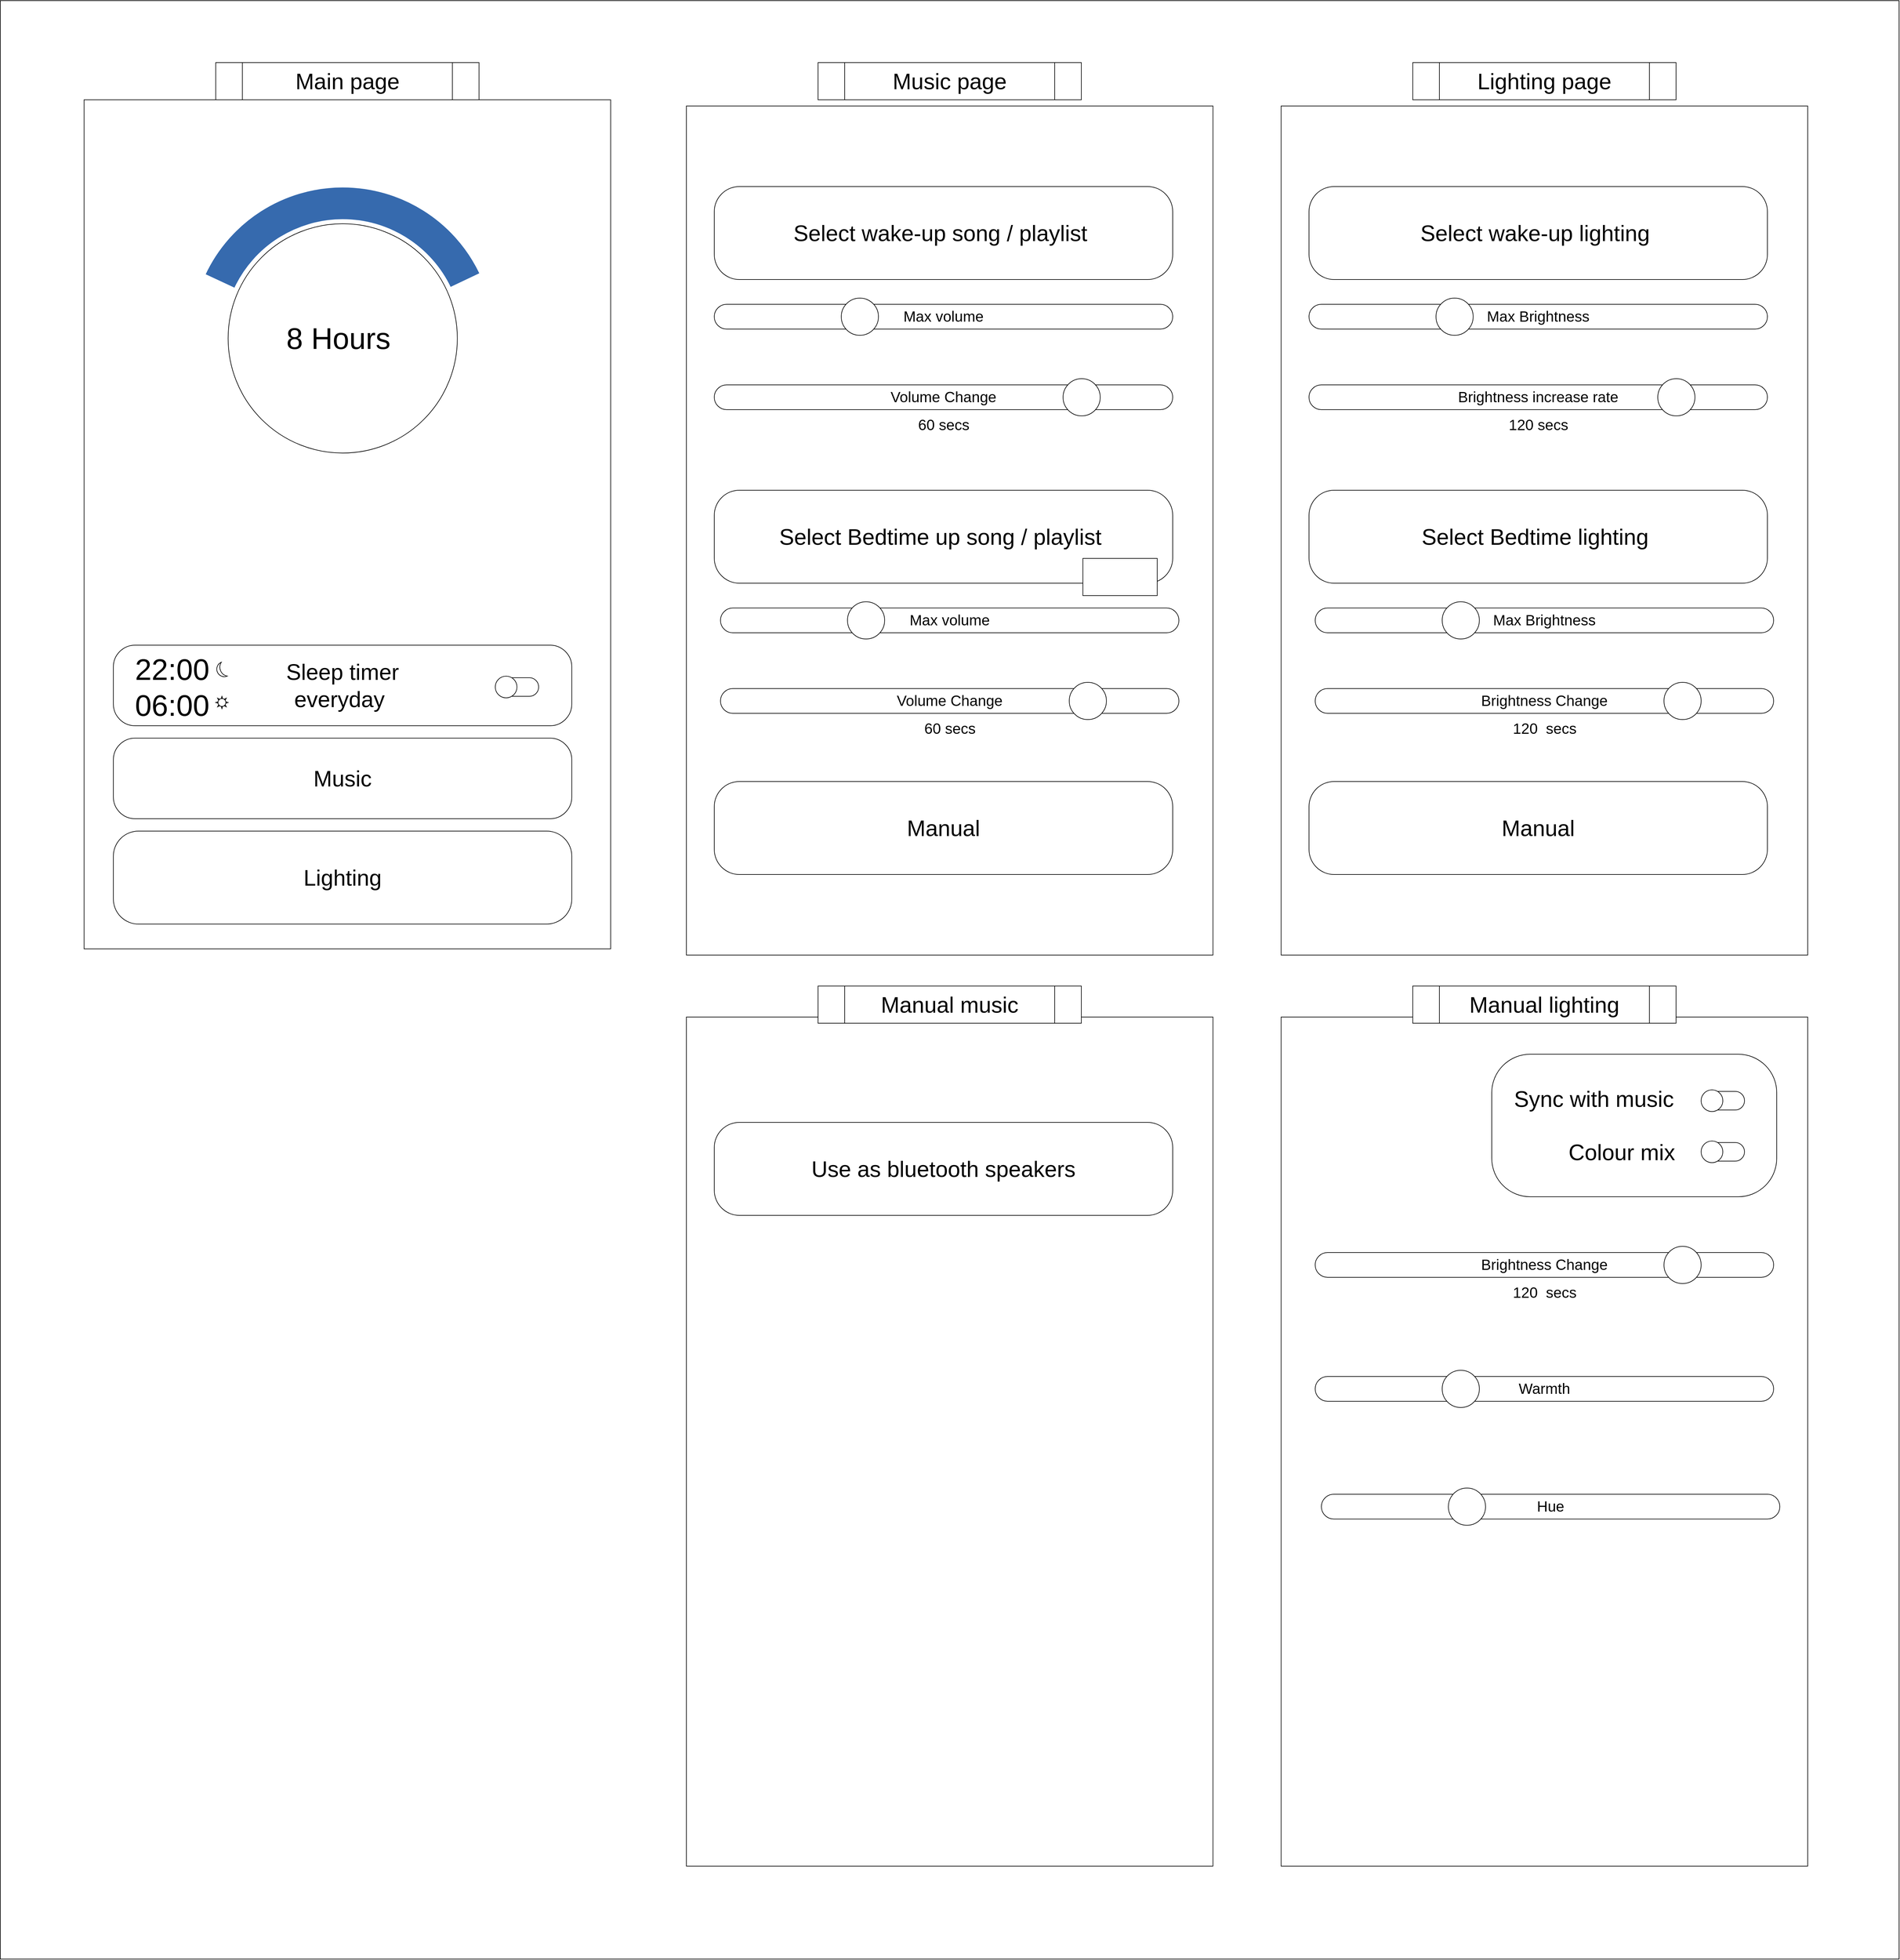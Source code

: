 <mxfile>
    <diagram name="Page-1" id="ygrztsNnG72jq59FrpiW">
        <mxGraphModel dx="3550" dy="2800" grid="1" gridSize="10" guides="1" tooltips="1" connect="1" arrows="1" fold="1" page="1" pageScale="1" pageWidth="850" pageHeight="1100" math="0" shadow="0">
            <root>
                <mxCell id="0"/>
                <mxCell id="1" parent="0"/>
                <mxCell id="QpIP1L1vKZiMACuyqoff-2" value="" style="rounded=0;whiteSpace=wrap;html=1;" parent="1" vertex="1">
                    <mxGeometry x="-127.5" y="-440" width="3065" height="3160" as="geometry"/>
                </mxCell>
                <mxCell id="7taQcjRxign5dlWHKXFv-1" value="" style="rounded=0;whiteSpace=wrap;html=1;" parent="1" vertex="1">
                    <mxGeometry x="7.75" y="-280" width="850" height="1370" as="geometry"/>
                </mxCell>
                <mxCell id="7taQcjRxign5dlWHKXFv-2" value="&lt;font style=&quot;font-size: 36px;&quot;&gt;Sleep timer &lt;br&gt;everyday&amp;nbsp;&lt;/font&gt;" style="rounded=1;whiteSpace=wrap;html=1;arcSize=27;" parent="1" vertex="1">
                    <mxGeometry x="55" y="600" width="740" height="130" as="geometry"/>
                </mxCell>
                <mxCell id="7taQcjRxign5dlWHKXFv-3" value="&lt;span style=&quot;font-size: 36px;&quot;&gt;Lighting&lt;/span&gt;" style="rounded=1;whiteSpace=wrap;html=1;arcSize=27;" parent="1" vertex="1">
                    <mxGeometry x="55" y="900" width="740" height="150" as="geometry"/>
                </mxCell>
                <mxCell id="7taQcjRxign5dlWHKXFv-4" value="&lt;span style=&quot;font-size: 36px;&quot;&gt;Music&lt;/span&gt;" style="rounded=1;whiteSpace=wrap;html=1;arcSize=27;" parent="1" vertex="1">
                    <mxGeometry x="55" y="750" width="740" height="130" as="geometry"/>
                </mxCell>
                <mxCell id="7taQcjRxign5dlWHKXFv-5" value="" style="rounded=1;whiteSpace=wrap;html=1;arcSize=50;" parent="1" vertex="1">
                    <mxGeometry x="681.5" y="652.5" width="60" height="30" as="geometry"/>
                </mxCell>
                <mxCell id="7taQcjRxign5dlWHKXFv-6" value="" style="ellipse;whiteSpace=wrap;html=1;aspect=fixed;" parent="1" vertex="1">
                    <mxGeometry x="671.5" y="650" width="35" height="35" as="geometry"/>
                </mxCell>
                <mxCell id="7taQcjRxign5dlWHKXFv-8" value="&lt;font style=&quot;font-size: 48px;&quot;&gt;22:00&lt;br&gt;06:00&lt;/font&gt;" style="text;html=1;strokeColor=none;fillColor=none;align=center;verticalAlign=middle;whiteSpace=wrap;rounded=0;" parent="1" vertex="1">
                    <mxGeometry x="120.25" y="652.5" width="60" height="30" as="geometry"/>
                </mxCell>
                <mxCell id="7taQcjRxign5dlWHKXFv-9" value="" style="verticalLabelPosition=bottom;verticalAlign=top;html=1;shape=mxgraph.basic.sun" parent="1" vertex="1">
                    <mxGeometry x="220.25" y="682.5" width="20" height="20" as="geometry"/>
                </mxCell>
                <mxCell id="7taQcjRxign5dlWHKXFv-10" value="" style="verticalLabelPosition=bottom;verticalAlign=top;html=1;shape=mxgraph.basic.moon" parent="1" vertex="1">
                    <mxGeometry x="220.25" y="627.5" width="18.75" height="25" as="geometry"/>
                </mxCell>
                <mxCell id="7taQcjRxign5dlWHKXFv-12" value="" style="shape=image;html=1;verticalAlign=top;verticalLabelPosition=bottom;labelBackgroundColor=#ffffff;imageAspect=0;aspect=fixed;image=https://cdn2.iconfinder.com/data/icons/social-media-2421/512/Spotify-128.png" parent="1" vertex="1">
                    <mxGeometry x="90" y="778" width="74" height="74" as="geometry"/>
                </mxCell>
                <mxCell id="7taQcjRxign5dlWHKXFv-22" value="" style="verticalLabelPosition=bottom;verticalAlign=top;html=1;shape=mxgraph.basic.partConcEllipse;fillColor=#366AAE;strokeColor=#ffffff;startAngle=0.75;endAngle=0.11;arcWidth=0.22;strokeWidth=3;rotation=25;" parent="1" vertex="1">
                    <mxGeometry x="179" y="-140" width="492.5" height="492.5" as="geometry"/>
                </mxCell>
                <mxCell id="7taQcjRxign5dlWHKXFv-26" value="&lt;font style=&quot;font-size: 48px;&quot;&gt;8 Hours&amp;nbsp;&lt;/font&gt;" style="ellipse;whiteSpace=wrap;html=1;aspect=fixed;" parent="1" vertex="1">
                    <mxGeometry x="240.25" y="-80" width="370" height="370" as="geometry"/>
                </mxCell>
                <mxCell id="7taQcjRxign5dlWHKXFv-39" value="" style="rounded=0;whiteSpace=wrap;html=1;" parent="1" vertex="1">
                    <mxGeometry x="980" y="-270" width="850" height="1370" as="geometry"/>
                </mxCell>
                <mxCell id="7taQcjRxign5dlWHKXFv-40" value="&lt;font style=&quot;font-size: 36px;&quot;&gt;Music page&lt;/font&gt;" style="shape=process;whiteSpace=wrap;html=1;backgroundOutline=1;" parent="1" vertex="1">
                    <mxGeometry x="1192.5" y="-340" width="425" height="60" as="geometry"/>
                </mxCell>
                <mxCell id="7taQcjRxign5dlWHKXFv-41" value="&lt;font style=&quot;font-size: 36px;&quot;&gt;Main page&lt;/font&gt;" style="shape=process;whiteSpace=wrap;html=1;backgroundOutline=1;" parent="1" vertex="1">
                    <mxGeometry x="220.25" y="-340" width="425" height="60" as="geometry"/>
                </mxCell>
                <mxCell id="7taQcjRxign5dlWHKXFv-44" value="&lt;font style=&quot;font-size: 36px;&quot;&gt;Select Bedtime up song / playlist&amp;nbsp;&lt;/font&gt;" style="rounded=1;whiteSpace=wrap;html=1;arcSize=27;" parent="1" vertex="1">
                    <mxGeometry x="1025" y="350" width="740" height="150" as="geometry"/>
                </mxCell>
                <mxCell id="7taQcjRxign5dlWHKXFv-45" value="&lt;font style=&quot;font-size: 36px;&quot;&gt;Select wake-up song / playlist&amp;nbsp;&lt;/font&gt;" style="rounded=1;whiteSpace=wrap;html=1;arcSize=27;" parent="1" vertex="1">
                    <mxGeometry x="1025" y="-140" width="740" height="150" as="geometry"/>
                </mxCell>
                <mxCell id="7taQcjRxign5dlWHKXFv-46" value="&lt;font style=&quot;font-size: 24px;&quot;&gt;Max volume&lt;/font&gt;" style="rounded=1;whiteSpace=wrap;html=1;arcSize=50;" parent="1" vertex="1">
                    <mxGeometry x="1025" y="50" width="740" height="40" as="geometry"/>
                </mxCell>
                <mxCell id="7taQcjRxign5dlWHKXFv-47" value="&lt;font style=&quot;font-size: 24px;&quot;&gt;Volume Change&lt;/font&gt;" style="rounded=1;whiteSpace=wrap;html=1;arcSize=50;" parent="1" vertex="1">
                    <mxGeometry x="1025" y="180" width="740" height="40" as="geometry"/>
                </mxCell>
                <mxCell id="7taQcjRxign5dlWHKXFv-50" value="" style="ellipse;whiteSpace=wrap;html=1;aspect=fixed;" parent="1" vertex="1">
                    <mxGeometry x="1588" y="170" width="60" height="60" as="geometry"/>
                </mxCell>
                <mxCell id="7taQcjRxign5dlWHKXFv-51" value="" style="ellipse;whiteSpace=wrap;html=1;aspect=fixed;" parent="1" vertex="1">
                    <mxGeometry x="1230" y="40" width="60" height="60" as="geometry"/>
                </mxCell>
                <mxCell id="7taQcjRxign5dlWHKXFv-52" value="&lt;font style=&quot;font-size: 24px;&quot;&gt;60 secs&lt;/font&gt;" style="text;html=1;strokeColor=none;fillColor=none;align=center;verticalAlign=middle;whiteSpace=wrap;rounded=0;" parent="1" vertex="1">
                    <mxGeometry x="1327.5" y="230" width="135" height="30" as="geometry"/>
                </mxCell>
                <mxCell id="7taQcjRxign5dlWHKXFv-55" value="&lt;font style=&quot;font-size: 24px;&quot;&gt;Max volume&lt;/font&gt;" style="rounded=1;whiteSpace=wrap;html=1;arcSize=50;" parent="1" vertex="1">
                    <mxGeometry x="1035" y="540" width="740" height="40" as="geometry"/>
                </mxCell>
                <mxCell id="7taQcjRxign5dlWHKXFv-56" value="&lt;font style=&quot;font-size: 24px;&quot;&gt;Volume Change&lt;/font&gt;" style="rounded=1;whiteSpace=wrap;html=1;arcSize=50;" parent="1" vertex="1">
                    <mxGeometry x="1035" y="670" width="740" height="40" as="geometry"/>
                </mxCell>
                <mxCell id="7taQcjRxign5dlWHKXFv-57" value="" style="ellipse;whiteSpace=wrap;html=1;aspect=fixed;" parent="1" vertex="1">
                    <mxGeometry x="1598" y="660" width="60" height="60" as="geometry"/>
                </mxCell>
                <mxCell id="7taQcjRxign5dlWHKXFv-58" value="" style="ellipse;whiteSpace=wrap;html=1;aspect=fixed;" parent="1" vertex="1">
                    <mxGeometry x="1240" y="530" width="60" height="60" as="geometry"/>
                </mxCell>
                <mxCell id="7taQcjRxign5dlWHKXFv-59" value="&lt;font style=&quot;font-size: 24px;&quot;&gt;60 secs&lt;/font&gt;" style="text;html=1;strokeColor=none;fillColor=none;align=center;verticalAlign=middle;whiteSpace=wrap;rounded=0;" parent="1" vertex="1">
                    <mxGeometry x="1337.5" y="720" width="135" height="30" as="geometry"/>
                </mxCell>
                <mxCell id="7taQcjRxign5dlWHKXFv-60" value="&lt;span style=&quot;font-size: 36px;&quot;&gt;Manual&lt;/span&gt;" style="rounded=1;whiteSpace=wrap;html=1;arcSize=27;" parent="1" vertex="1">
                    <mxGeometry x="1025" y="820" width="740" height="150" as="geometry"/>
                </mxCell>
                <mxCell id="7taQcjRxign5dlWHKXFv-61" value="" style="rounded=0;whiteSpace=wrap;html=1;" parent="1" vertex="1">
                    <mxGeometry x="1940" y="-270" width="850" height="1370" as="geometry"/>
                </mxCell>
                <mxCell id="7taQcjRxign5dlWHKXFv-62" value="&lt;font style=&quot;font-size: 36px;&quot;&gt;Lighting page&lt;/font&gt;" style="shape=process;whiteSpace=wrap;html=1;backgroundOutline=1;" parent="1" vertex="1">
                    <mxGeometry x="2152.5" y="-340" width="425" height="60" as="geometry"/>
                </mxCell>
                <mxCell id="7taQcjRxign5dlWHKXFv-63" value="&lt;font style=&quot;font-size: 36px;&quot;&gt;Select Bedtime lighting&amp;nbsp;&lt;/font&gt;" style="rounded=1;whiteSpace=wrap;html=1;arcSize=27;" parent="1" vertex="1">
                    <mxGeometry x="1985" y="350" width="740" height="150" as="geometry"/>
                </mxCell>
                <mxCell id="7taQcjRxign5dlWHKXFv-64" value="&lt;font style=&quot;font-size: 36px;&quot;&gt;Select wake-up lighting&amp;nbsp;&lt;/font&gt;" style="rounded=1;whiteSpace=wrap;html=1;arcSize=27;" parent="1" vertex="1">
                    <mxGeometry x="1985" y="-140" width="740" height="150" as="geometry"/>
                </mxCell>
                <mxCell id="7taQcjRxign5dlWHKXFv-65" value="&lt;font style=&quot;font-size: 24px;&quot;&gt;Max Brightness&lt;/font&gt;" style="rounded=1;whiteSpace=wrap;html=1;arcSize=50;" parent="1" vertex="1">
                    <mxGeometry x="1985" y="50" width="740" height="40" as="geometry"/>
                </mxCell>
                <mxCell id="7taQcjRxign5dlWHKXFv-66" value="&lt;font style=&quot;font-size: 24px;&quot;&gt;Brightness increase rate&lt;/font&gt;" style="rounded=1;whiteSpace=wrap;html=1;arcSize=50;" parent="1" vertex="1">
                    <mxGeometry x="1985" y="180" width="740" height="40" as="geometry"/>
                </mxCell>
                <mxCell id="7taQcjRxign5dlWHKXFv-67" value="" style="ellipse;whiteSpace=wrap;html=1;aspect=fixed;" parent="1" vertex="1">
                    <mxGeometry x="2548" y="170" width="60" height="60" as="geometry"/>
                </mxCell>
                <mxCell id="7taQcjRxign5dlWHKXFv-68" value="" style="ellipse;whiteSpace=wrap;html=1;aspect=fixed;" parent="1" vertex="1">
                    <mxGeometry x="2190" y="40" width="60" height="60" as="geometry"/>
                </mxCell>
                <mxCell id="7taQcjRxign5dlWHKXFv-69" value="&lt;font style=&quot;font-size: 24px;&quot;&gt;120 secs&lt;/font&gt;" style="text;html=1;strokeColor=none;fillColor=none;align=center;verticalAlign=middle;whiteSpace=wrap;rounded=0;" parent="1" vertex="1">
                    <mxGeometry x="2287.5" y="230" width="135" height="30" as="geometry"/>
                </mxCell>
                <mxCell id="7taQcjRxign5dlWHKXFv-70" value="&lt;font style=&quot;font-size: 24px;&quot;&gt;Max Brightness&lt;/font&gt;" style="rounded=1;whiteSpace=wrap;html=1;arcSize=50;" parent="1" vertex="1">
                    <mxGeometry x="1995" y="540" width="740" height="40" as="geometry"/>
                </mxCell>
                <mxCell id="7taQcjRxign5dlWHKXFv-71" value="&lt;font style=&quot;font-size: 24px;&quot;&gt;&lt;font style=&quot;&quot;&gt;Brightness&amp;nbsp;&lt;/font&gt;Change&lt;/font&gt;" style="rounded=1;whiteSpace=wrap;html=1;arcSize=50;" parent="1" vertex="1">
                    <mxGeometry x="1995" y="670" width="740" height="40" as="geometry"/>
                </mxCell>
                <mxCell id="7taQcjRxign5dlWHKXFv-72" value="" style="ellipse;whiteSpace=wrap;html=1;aspect=fixed;" parent="1" vertex="1">
                    <mxGeometry x="2558" y="660" width="60" height="60" as="geometry"/>
                </mxCell>
                <mxCell id="7taQcjRxign5dlWHKXFv-73" value="" style="ellipse;whiteSpace=wrap;html=1;aspect=fixed;" parent="1" vertex="1">
                    <mxGeometry x="2200" y="530" width="60" height="60" as="geometry"/>
                </mxCell>
                <mxCell id="7taQcjRxign5dlWHKXFv-74" value="&lt;font style=&quot;font-size: 24px;&quot;&gt;120&amp;nbsp; secs&lt;/font&gt;" style="text;html=1;strokeColor=none;fillColor=none;align=center;verticalAlign=middle;whiteSpace=wrap;rounded=0;" parent="1" vertex="1">
                    <mxGeometry x="2297.5" y="720" width="135" height="30" as="geometry"/>
                </mxCell>
                <mxCell id="7taQcjRxign5dlWHKXFv-75" value="&lt;span style=&quot;font-size: 36px;&quot;&gt;Manual&lt;/span&gt;" style="rounded=1;whiteSpace=wrap;html=1;arcSize=27;" parent="1" vertex="1">
                    <mxGeometry x="1985" y="820" width="740" height="150" as="geometry"/>
                </mxCell>
                <mxCell id="7taQcjRxign5dlWHKXFv-77" value="" style="rounded=0;whiteSpace=wrap;html=1;" parent="1" vertex="1">
                    <mxGeometry x="980" y="1200" width="850" height="1370" as="geometry"/>
                </mxCell>
                <mxCell id="7taQcjRxign5dlWHKXFv-78" value="" style="rounded=0;whiteSpace=wrap;html=1;" parent="1" vertex="1">
                    <mxGeometry x="1940" y="1200" width="850" height="1370" as="geometry"/>
                </mxCell>
                <mxCell id="7taQcjRxign5dlWHKXFv-79" value="&lt;font style=&quot;font-size: 36px;&quot;&gt;Manual music&lt;/font&gt;" style="shape=process;whiteSpace=wrap;html=1;backgroundOutline=1;" parent="1" vertex="1">
                    <mxGeometry x="1192.5" y="1150" width="425" height="60" as="geometry"/>
                </mxCell>
                <mxCell id="7taQcjRxign5dlWHKXFv-80" value="&lt;font style=&quot;font-size: 36px;&quot;&gt;Manual lighting&lt;/font&gt;" style="shape=process;whiteSpace=wrap;html=1;backgroundOutline=1;" parent="1" vertex="1">
                    <mxGeometry x="2152.5" y="1150" width="425" height="60" as="geometry"/>
                </mxCell>
                <mxCell id="7taQcjRxign5dlWHKXFv-81" value="&lt;span style=&quot;font-size: 36px;&quot;&gt;Use as bluetooth speakers&lt;/span&gt;" style="rounded=1;whiteSpace=wrap;html=1;arcSize=27;" parent="1" vertex="1">
                    <mxGeometry x="1025" y="1370" width="740" height="150" as="geometry"/>
                </mxCell>
                <mxCell id="7taQcjRxign5dlWHKXFv-113" value="&lt;font style=&quot;font-size: 24px;&quot;&gt;Warmth&lt;/font&gt;" style="rounded=1;whiteSpace=wrap;html=1;arcSize=50;" parent="1" vertex="1">
                    <mxGeometry x="1995" y="1780" width="740" height="40" as="geometry"/>
                </mxCell>
                <mxCell id="7taQcjRxign5dlWHKXFv-114" value="&lt;font style=&quot;font-size: 24px;&quot;&gt;&lt;font style=&quot;&quot;&gt;Brightness&amp;nbsp;&lt;/font&gt;Change&lt;/font&gt;" style="rounded=1;whiteSpace=wrap;html=1;arcSize=50;" parent="1" vertex="1">
                    <mxGeometry x="1995" y="1580" width="740" height="40" as="geometry"/>
                </mxCell>
                <mxCell id="7taQcjRxign5dlWHKXFv-115" value="" style="ellipse;whiteSpace=wrap;html=1;aspect=fixed;" parent="1" vertex="1">
                    <mxGeometry x="2558" y="1570" width="60" height="60" as="geometry"/>
                </mxCell>
                <mxCell id="7taQcjRxign5dlWHKXFv-116" value="" style="ellipse;whiteSpace=wrap;html=1;aspect=fixed;" parent="1" vertex="1">
                    <mxGeometry x="2200" y="1770" width="60" height="60" as="geometry"/>
                </mxCell>
                <mxCell id="7taQcjRxign5dlWHKXFv-117" value="&lt;font style=&quot;font-size: 24px;&quot;&gt;120&amp;nbsp; secs&lt;/font&gt;" style="text;html=1;strokeColor=none;fillColor=none;align=center;verticalAlign=middle;whiteSpace=wrap;rounded=0;" parent="1" vertex="1">
                    <mxGeometry x="2297.5" y="1630" width="135" height="30" as="geometry"/>
                </mxCell>
                <mxCell id="7taQcjRxign5dlWHKXFv-121" value="&lt;span style=&quot;font-size: 36px;&quot;&gt;Sync with music&amp;nbsp; &amp;nbsp; &amp;nbsp; &amp;nbsp; &amp;nbsp; &amp;nbsp; &amp;nbsp;&lt;br&gt;&amp;nbsp; &amp;nbsp; &amp;nbsp; &amp;nbsp; &amp;nbsp; &amp;nbsp; &amp;nbsp; &amp;nbsp; &amp;nbsp; &amp;nbsp; &amp;nbsp; &amp;nbsp; &amp;nbsp; &amp;nbsp; &amp;nbsp; &amp;nbsp; &amp;nbsp; &amp;nbsp; &amp;nbsp; &amp;nbsp; &amp;nbsp; &amp;nbsp; &amp;nbsp; &amp;nbsp; &amp;nbsp; &amp;nbsp; &amp;nbsp; &amp;nbsp; &amp;nbsp; Colour mix&amp;nbsp; &amp;nbsp; &amp;nbsp; &amp;nbsp; &amp;nbsp; &amp;nbsp; &amp;nbsp; &amp;nbsp;&amp;nbsp;&lt;/span&gt;" style="rounded=1;whiteSpace=wrap;html=1;arcSize=27;" parent="1" vertex="1">
                    <mxGeometry x="2280" y="1260" width="460" height="230" as="geometry"/>
                </mxCell>
                <mxCell id="7taQcjRxign5dlWHKXFv-118" value="" style="rounded=1;whiteSpace=wrap;html=1;arcSize=50;" parent="1" vertex="1">
                    <mxGeometry x="2628" y="1320" width="60" height="30" as="geometry"/>
                </mxCell>
                <mxCell id="7taQcjRxign5dlWHKXFv-119" value="" style="ellipse;whiteSpace=wrap;html=1;aspect=fixed;" parent="1" vertex="1">
                    <mxGeometry x="2618" y="1317.5" width="35" height="35" as="geometry"/>
                </mxCell>
                <mxCell id="7taQcjRxign5dlWHKXFv-122" value="&lt;font style=&quot;font-size: 24px;&quot;&gt;Hue&lt;/font&gt;" style="rounded=1;whiteSpace=wrap;html=1;arcSize=50;" parent="1" vertex="1">
                    <mxGeometry x="2005" y="1970" width="740" height="40" as="geometry"/>
                </mxCell>
                <mxCell id="7taQcjRxign5dlWHKXFv-123" value="" style="ellipse;whiteSpace=wrap;html=1;aspect=fixed;" parent="1" vertex="1">
                    <mxGeometry x="2210" y="1960" width="60" height="60" as="geometry"/>
                </mxCell>
                <mxCell id="7taQcjRxign5dlWHKXFv-124" value="" style="rounded=1;whiteSpace=wrap;html=1;arcSize=50;" parent="1" vertex="1">
                    <mxGeometry x="2628" y="1402.5" width="60" height="30" as="geometry"/>
                </mxCell>
                <mxCell id="7taQcjRxign5dlWHKXFv-125" value="" style="ellipse;whiteSpace=wrap;html=1;aspect=fixed;" parent="1" vertex="1">
                    <mxGeometry x="2618" y="1400" width="35" height="35" as="geometry"/>
                </mxCell>
                <mxCell id="QpIP1L1vKZiMACuyqoff-1" value="" style="rounded=0;whiteSpace=wrap;html=1;" parent="1" vertex="1">
                    <mxGeometry x="1620" y="460" width="120" height="60" as="geometry"/>
                </mxCell>
            </root>
        </mxGraphModel>
    </diagram>
</mxfile>